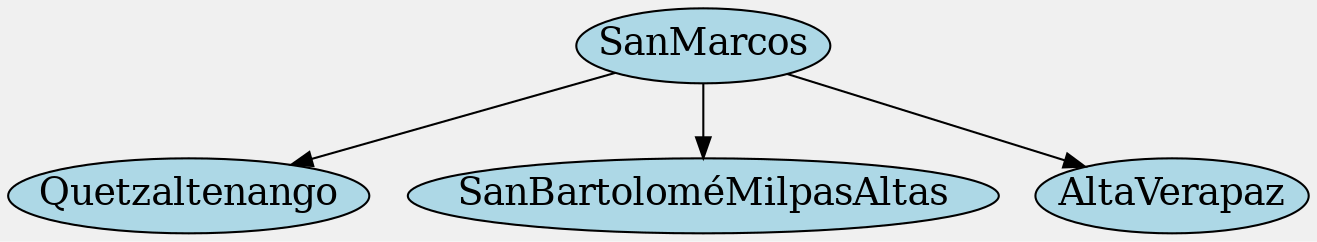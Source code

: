 digraph G {
bgcolor="#f0f0f0";  
 node [margin=0 fontcolor=black fontsize=18 width=0.5 shape=oval style=filled fillcolor=lightblue] 
SanMarcos ->  {Quetzaltenango  SanBartoloméMilpasAltas  AltaVerapaz  } 
 }
